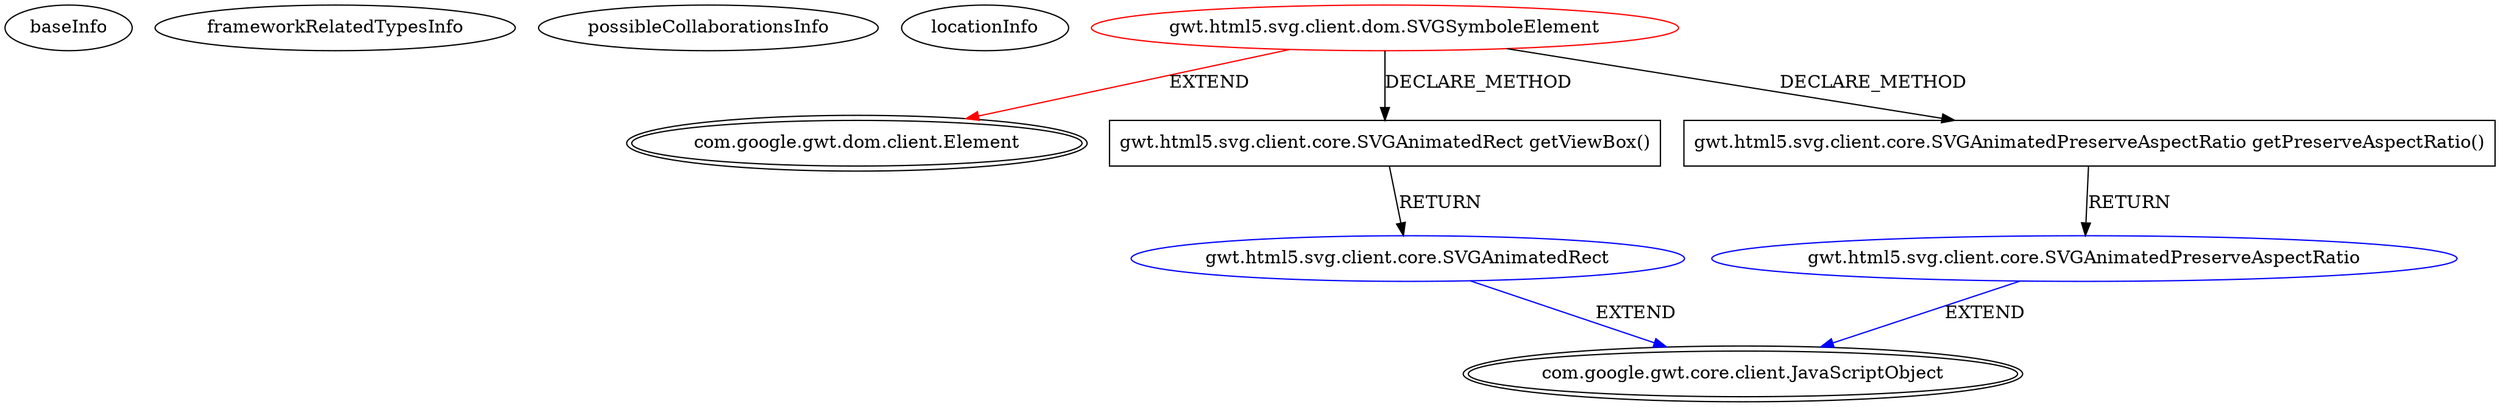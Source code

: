 digraph {
baseInfo[graphId=3834,category="extension_graph",isAnonymous=false,possibleRelation=true]
frameworkRelatedTypesInfo[0="com.google.gwt.dom.client.Element"]
possibleCollaborationsInfo[0="3834~CLIENT_METHOD_DECLARATION-RETURN_TYPE-~com.google.gwt.dom.client.Element ~com.google.gwt.core.client.JavaScriptObject ~false~false"]
locationInfo[projectName="mguiral-GwtSvgLib",filePath="/mguiral-GwtSvgLib/GwtSvgLib-master/src/gwt/html5/svg/client/dom/SVGSymboleElement.java",contextSignature="SVGSymboleElement",graphId="3834"]
0[label="gwt.html5.svg.client.dom.SVGSymboleElement",vertexType="ROOT_CLIENT_CLASS_DECLARATION",isFrameworkType=false,color=red]
1[label="com.google.gwt.dom.client.Element",vertexType="FRAMEWORK_CLASS_TYPE",isFrameworkType=true,peripheries=2]
7[label="gwt.html5.svg.client.core.SVGAnimatedRect getViewBox()",vertexType="CLIENT_METHOD_DECLARATION",isFrameworkType=false,shape=box]
8[label="gwt.html5.svg.client.core.SVGAnimatedRect",vertexType="REFERENCE_CLIENT_CLASS_DECLARATION",isFrameworkType=false,color=blue]
9[label="com.google.gwt.core.client.JavaScriptObject",vertexType="FRAMEWORK_CLASS_TYPE",isFrameworkType=true,peripheries=2]
10[label="gwt.html5.svg.client.core.SVGAnimatedPreserveAspectRatio getPreserveAspectRatio()",vertexType="CLIENT_METHOD_DECLARATION",isFrameworkType=false,shape=box]
11[label="gwt.html5.svg.client.core.SVGAnimatedPreserveAspectRatio",vertexType="REFERENCE_CLIENT_CLASS_DECLARATION",isFrameworkType=false,color=blue]
0->1[label="EXTEND",color=red]
0->7[label="DECLARE_METHOD"]
8->9[label="EXTEND",color=blue]
7->8[label="RETURN"]
0->10[label="DECLARE_METHOD"]
11->9[label="EXTEND",color=blue]
10->11[label="RETURN"]
}
